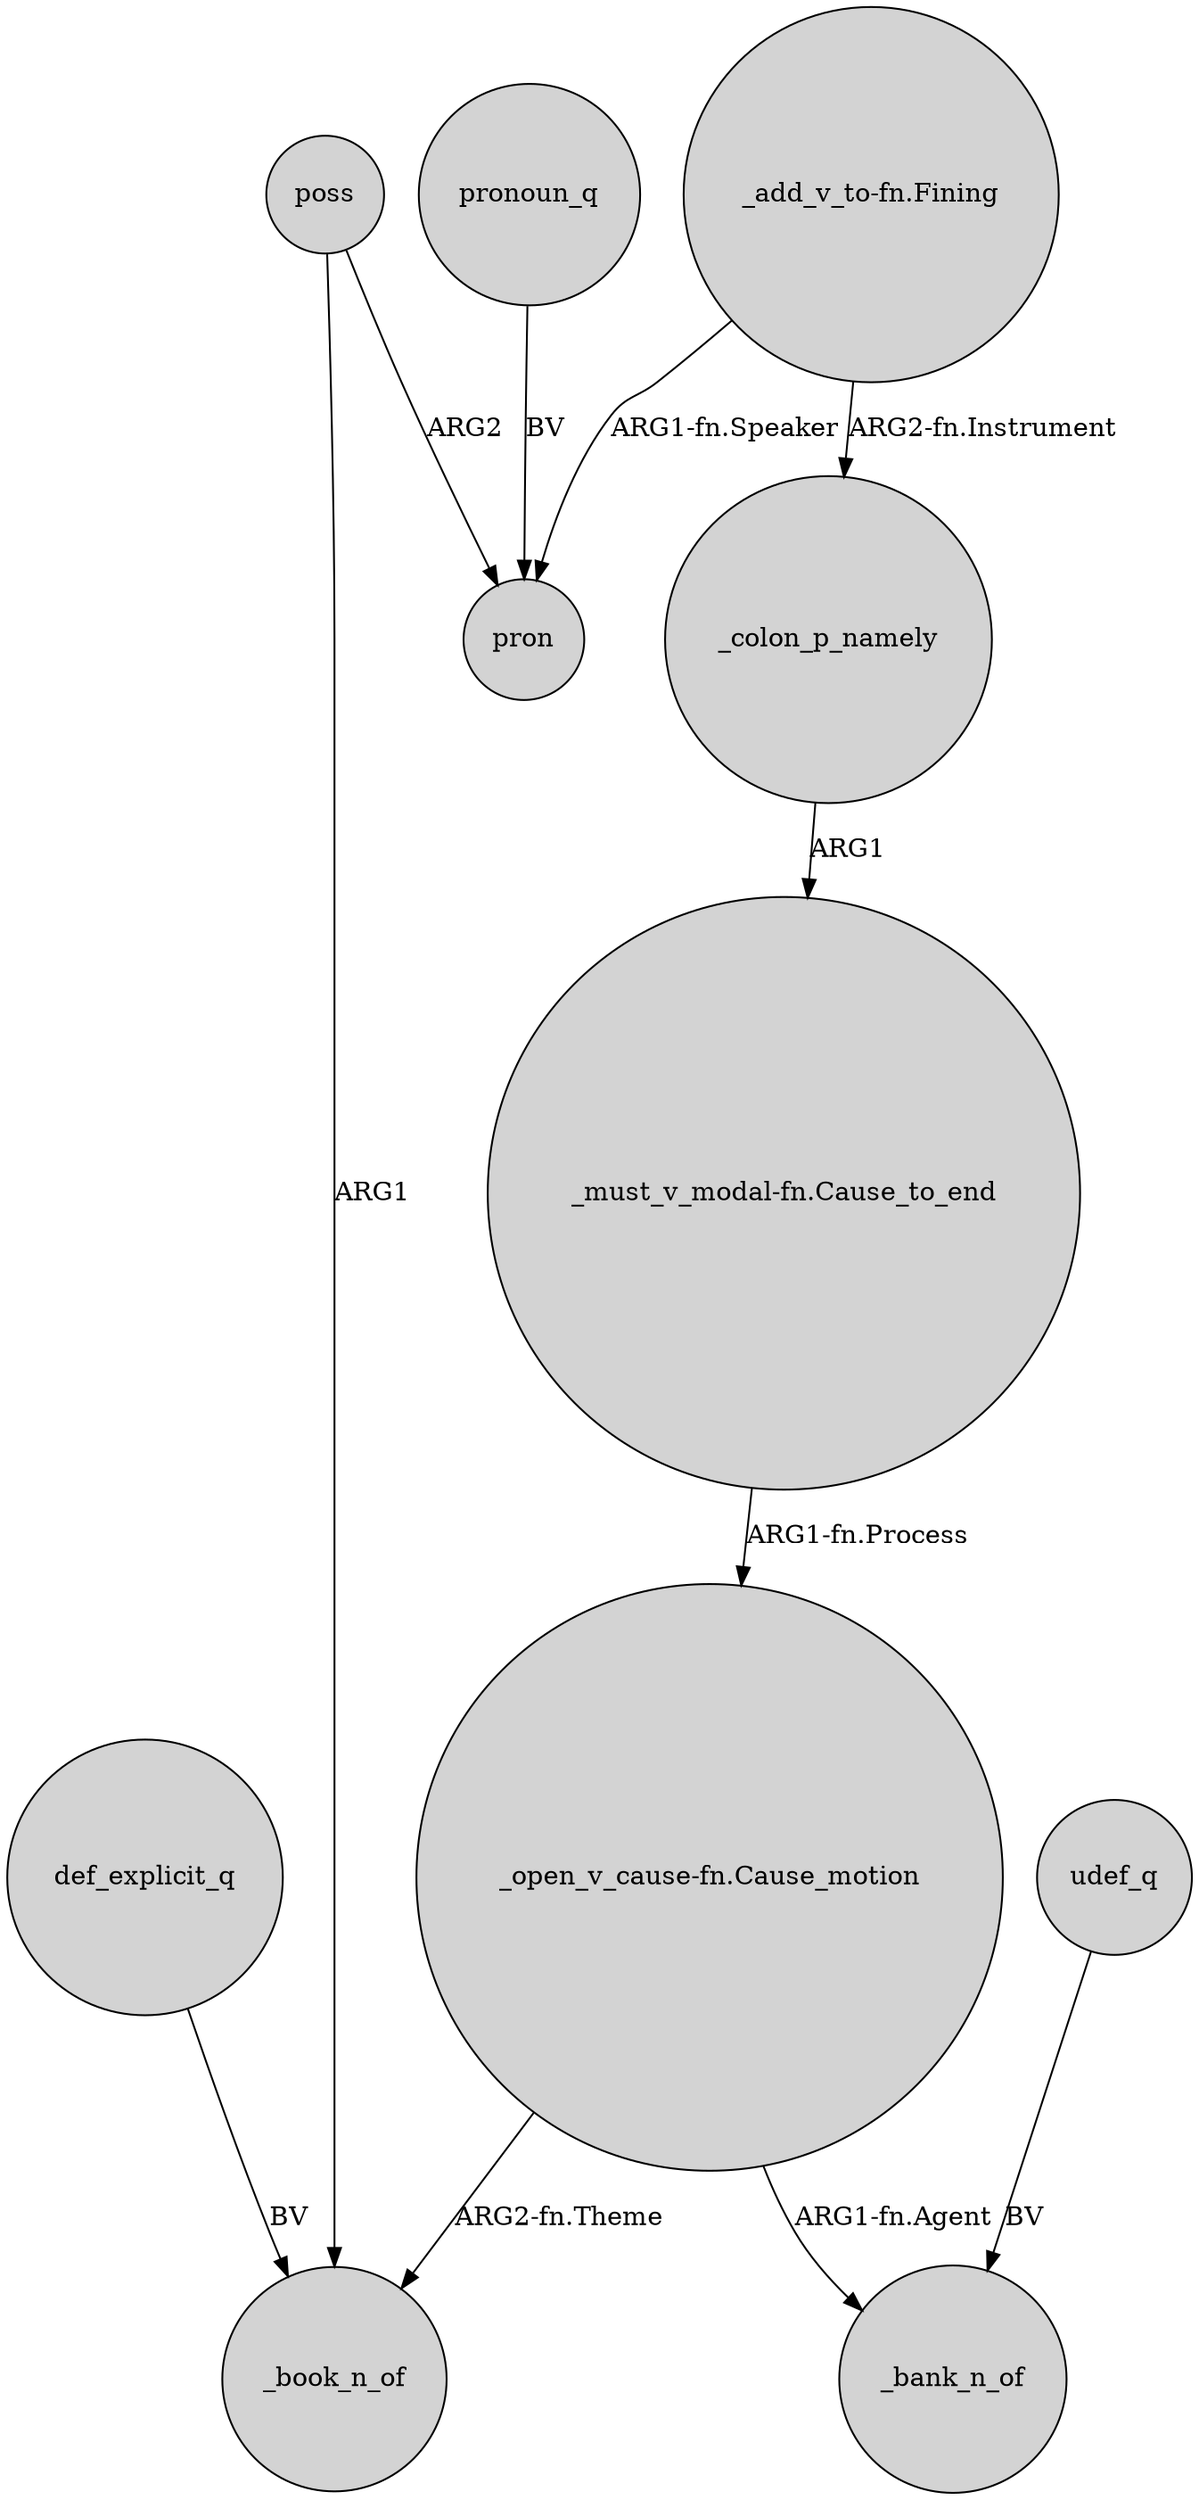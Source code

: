 digraph {
	node [shape=circle style=filled]
	def_explicit_q -> _book_n_of [label=BV]
	"_open_v_cause-fn.Cause_motion" -> _book_n_of [label="ARG2-fn.Theme"]
	udef_q -> _bank_n_of [label=BV]
	_colon_p_namely -> "_must_v_modal-fn.Cause_to_end" [label=ARG1]
	"_add_v_to-fn.Fining" -> _colon_p_namely [label="ARG2-fn.Instrument"]
	"_must_v_modal-fn.Cause_to_end" -> "_open_v_cause-fn.Cause_motion" [label="ARG1-fn.Process"]
	"_open_v_cause-fn.Cause_motion" -> _bank_n_of [label="ARG1-fn.Agent"]
	poss -> _book_n_of [label=ARG1]
	pronoun_q -> pron [label=BV]
	poss -> pron [label=ARG2]
	"_add_v_to-fn.Fining" -> pron [label="ARG1-fn.Speaker"]
}
